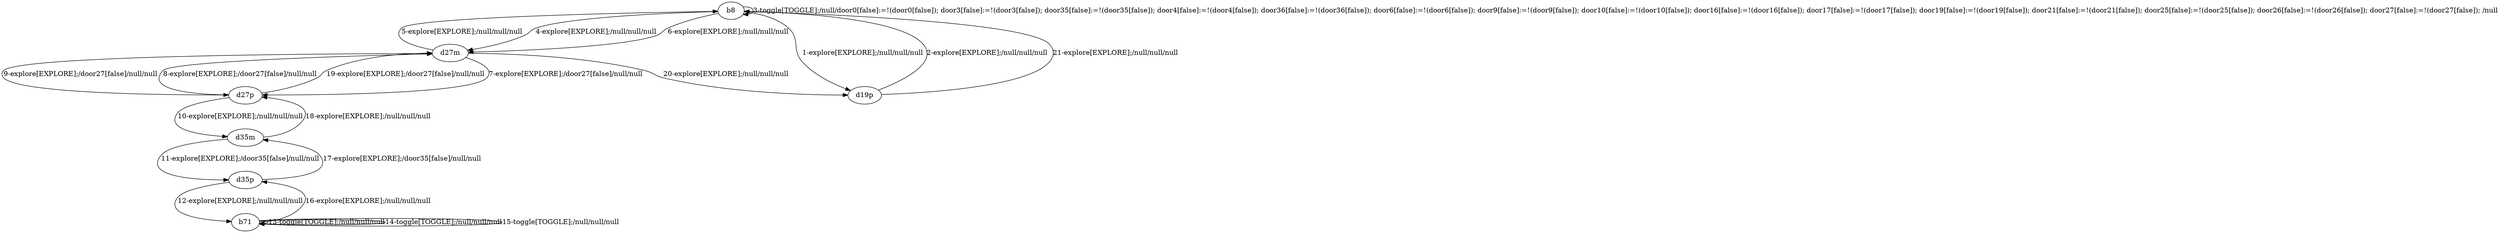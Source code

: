 # Total number of goals covered by this test: 1
# b71 --> b71

digraph g {
"b8" -> "d19p" [label = "1-explore[EXPLORE];/null/null/null"];
"d19p" -> "b8" [label = "2-explore[EXPLORE];/null/null/null"];
"b8" -> "b8" [label = "3-toggle[TOGGLE];/null/door0[false]:=!(door0[false]); door3[false]:=!(door3[false]); door35[false]:=!(door35[false]); door4[false]:=!(door4[false]); door36[false]:=!(door36[false]); door6[false]:=!(door6[false]); door9[false]:=!(door9[false]); door10[false]:=!(door10[false]); door16[false]:=!(door16[false]); door17[false]:=!(door17[false]); door19[false]:=!(door19[false]); door21[false]:=!(door21[false]); door25[false]:=!(door25[false]); door26[false]:=!(door26[false]); door27[false]:=!(door27[false]); /null"];
"b8" -> "d27m" [label = "4-explore[EXPLORE];/null/null/null"];
"d27m" -> "b8" [label = "5-explore[EXPLORE];/null/null/null"];
"b8" -> "d27m" [label = "6-explore[EXPLORE];/null/null/null"];
"d27m" -> "d27p" [label = "7-explore[EXPLORE];/door27[false]/null/null"];
"d27p" -> "d27m" [label = "8-explore[EXPLORE];/door27[false]/null/null"];
"d27m" -> "d27p" [label = "9-explore[EXPLORE];/door27[false]/null/null"];
"d27p" -> "d35m" [label = "10-explore[EXPLORE];/null/null/null"];
"d35m" -> "d35p" [label = "11-explore[EXPLORE];/door35[false]/null/null"];
"d35p" -> "b71" [label = "12-explore[EXPLORE];/null/null/null"];
"b71" -> "b71" [label = "13-toggle[TOGGLE];/null/null/null"];
"b71" -> "b71" [label = "14-toggle[TOGGLE];/null/null/null"];
"b71" -> "b71" [label = "15-toggle[TOGGLE];/null/null/null"];
"b71" -> "d35p" [label = "16-explore[EXPLORE];/null/null/null"];
"d35p" -> "d35m" [label = "17-explore[EXPLORE];/door35[false]/null/null"];
"d35m" -> "d27p" [label = "18-explore[EXPLORE];/null/null/null"];
"d27p" -> "d27m" [label = "19-explore[EXPLORE];/door27[false]/null/null"];
"d27m" -> "d19p" [label = "20-explore[EXPLORE];/null/null/null"];
"d19p" -> "b8" [label = "21-explore[EXPLORE];/null/null/null"];
}